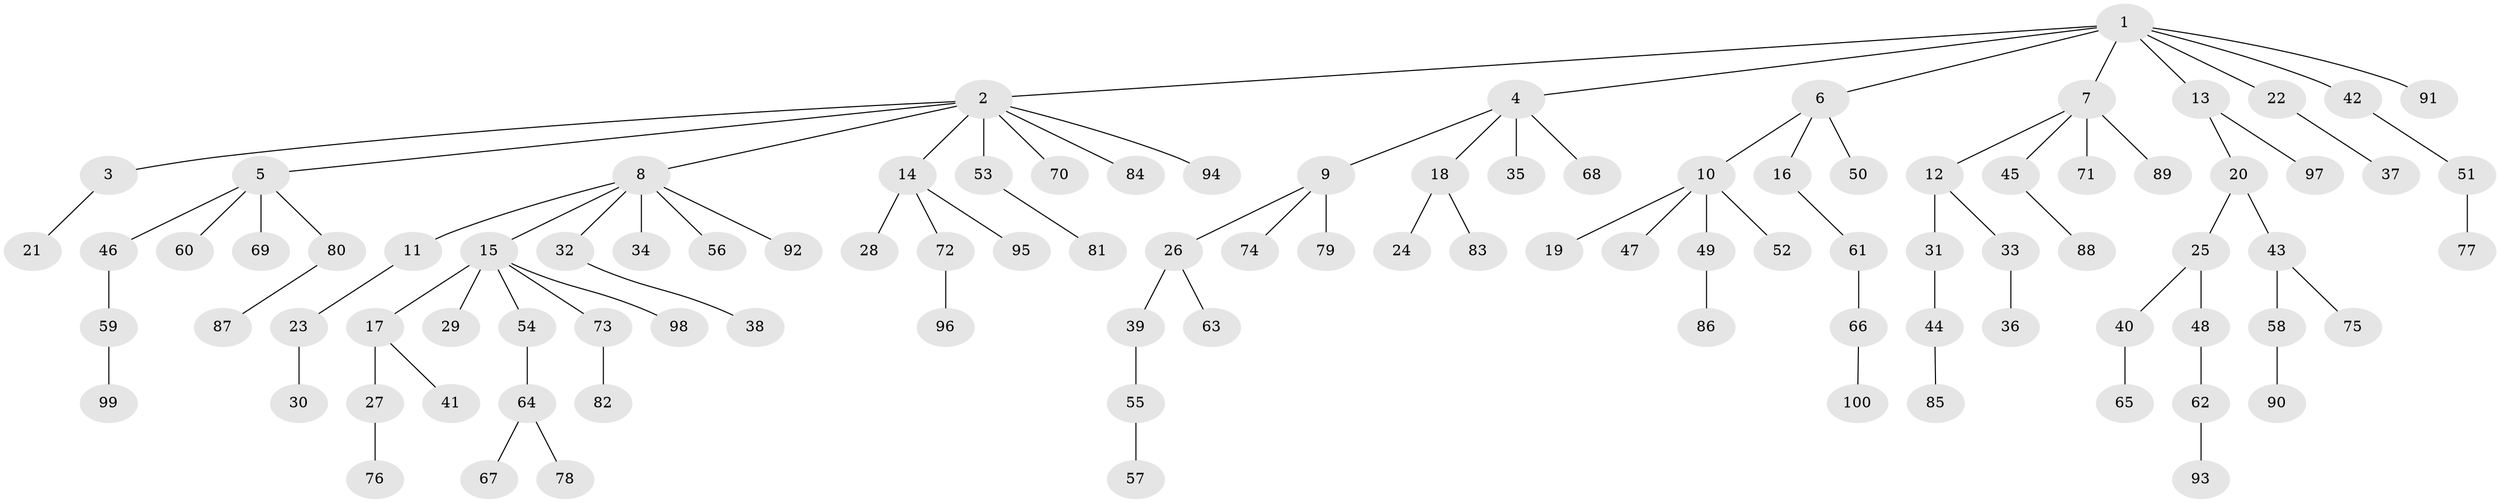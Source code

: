 // coarse degree distribution, {8: 0.02857142857142857, 1: 0.6142857142857143, 7: 0.02857142857142857, 5: 0.02857142857142857, 3: 0.07142857142857142, 4: 0.02857142857142857, 2: 0.18571428571428572, 6: 0.014285714285714285}
// Generated by graph-tools (version 1.1) at 2025/42/03/06/25 10:42:02]
// undirected, 100 vertices, 99 edges
graph export_dot {
graph [start="1"]
  node [color=gray90,style=filled];
  1;
  2;
  3;
  4;
  5;
  6;
  7;
  8;
  9;
  10;
  11;
  12;
  13;
  14;
  15;
  16;
  17;
  18;
  19;
  20;
  21;
  22;
  23;
  24;
  25;
  26;
  27;
  28;
  29;
  30;
  31;
  32;
  33;
  34;
  35;
  36;
  37;
  38;
  39;
  40;
  41;
  42;
  43;
  44;
  45;
  46;
  47;
  48;
  49;
  50;
  51;
  52;
  53;
  54;
  55;
  56;
  57;
  58;
  59;
  60;
  61;
  62;
  63;
  64;
  65;
  66;
  67;
  68;
  69;
  70;
  71;
  72;
  73;
  74;
  75;
  76;
  77;
  78;
  79;
  80;
  81;
  82;
  83;
  84;
  85;
  86;
  87;
  88;
  89;
  90;
  91;
  92;
  93;
  94;
  95;
  96;
  97;
  98;
  99;
  100;
  1 -- 2;
  1 -- 4;
  1 -- 6;
  1 -- 7;
  1 -- 13;
  1 -- 22;
  1 -- 42;
  1 -- 91;
  2 -- 3;
  2 -- 5;
  2 -- 8;
  2 -- 14;
  2 -- 53;
  2 -- 70;
  2 -- 84;
  2 -- 94;
  3 -- 21;
  4 -- 9;
  4 -- 18;
  4 -- 35;
  4 -- 68;
  5 -- 46;
  5 -- 60;
  5 -- 69;
  5 -- 80;
  6 -- 10;
  6 -- 16;
  6 -- 50;
  7 -- 12;
  7 -- 45;
  7 -- 71;
  7 -- 89;
  8 -- 11;
  8 -- 15;
  8 -- 32;
  8 -- 34;
  8 -- 56;
  8 -- 92;
  9 -- 26;
  9 -- 74;
  9 -- 79;
  10 -- 19;
  10 -- 47;
  10 -- 49;
  10 -- 52;
  11 -- 23;
  12 -- 31;
  12 -- 33;
  13 -- 20;
  13 -- 97;
  14 -- 28;
  14 -- 72;
  14 -- 95;
  15 -- 17;
  15 -- 29;
  15 -- 54;
  15 -- 73;
  15 -- 98;
  16 -- 61;
  17 -- 27;
  17 -- 41;
  18 -- 24;
  18 -- 83;
  20 -- 25;
  20 -- 43;
  22 -- 37;
  23 -- 30;
  25 -- 40;
  25 -- 48;
  26 -- 39;
  26 -- 63;
  27 -- 76;
  31 -- 44;
  32 -- 38;
  33 -- 36;
  39 -- 55;
  40 -- 65;
  42 -- 51;
  43 -- 58;
  43 -- 75;
  44 -- 85;
  45 -- 88;
  46 -- 59;
  48 -- 62;
  49 -- 86;
  51 -- 77;
  53 -- 81;
  54 -- 64;
  55 -- 57;
  58 -- 90;
  59 -- 99;
  61 -- 66;
  62 -- 93;
  64 -- 67;
  64 -- 78;
  66 -- 100;
  72 -- 96;
  73 -- 82;
  80 -- 87;
}
